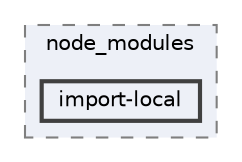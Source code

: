 digraph "pkiclassroomrescheduler/src/main/frontend/node_modules/import-local"
{
 // LATEX_PDF_SIZE
  bgcolor="transparent";
  edge [fontname=Helvetica,fontsize=10,labelfontname=Helvetica,labelfontsize=10];
  node [fontname=Helvetica,fontsize=10,shape=box,height=0.2,width=0.4];
  compound=true
  subgraph clusterdir_72953eda66ccb3a2722c28e1c3e6c23b {
    graph [ bgcolor="#edf0f7", pencolor="grey50", label="node_modules", fontname=Helvetica,fontsize=10 style="filled,dashed", URL="dir_72953eda66ccb3a2722c28e1c3e6c23b.html",tooltip=""]
  dir_524d9079f7a820163c15c013f1a1160d [label="import-local", fillcolor="#edf0f7", color="grey25", style="filled,bold", URL="dir_524d9079f7a820163c15c013f1a1160d.html",tooltip=""];
  }
}
